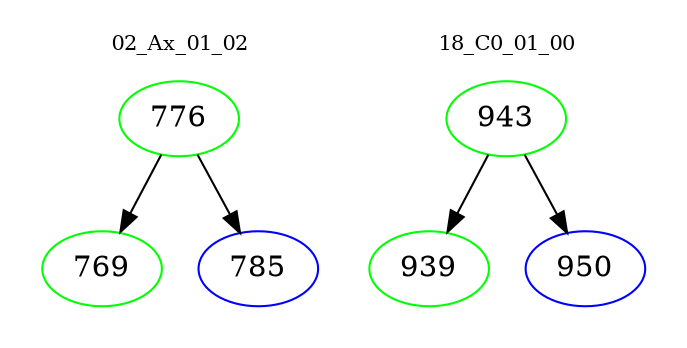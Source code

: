 digraph{
subgraph cluster_0 {
color = white
label = "02_Ax_01_02";
fontsize=10;
T0_776 [label="776", color="green"]
T0_776 -> T0_769 [color="black"]
T0_769 [label="769", color="green"]
T0_776 -> T0_785 [color="black"]
T0_785 [label="785", color="blue"]
}
subgraph cluster_1 {
color = white
label = "18_C0_01_00";
fontsize=10;
T1_943 [label="943", color="green"]
T1_943 -> T1_939 [color="black"]
T1_939 [label="939", color="green"]
T1_943 -> T1_950 [color="black"]
T1_950 [label="950", color="blue"]
}
}
